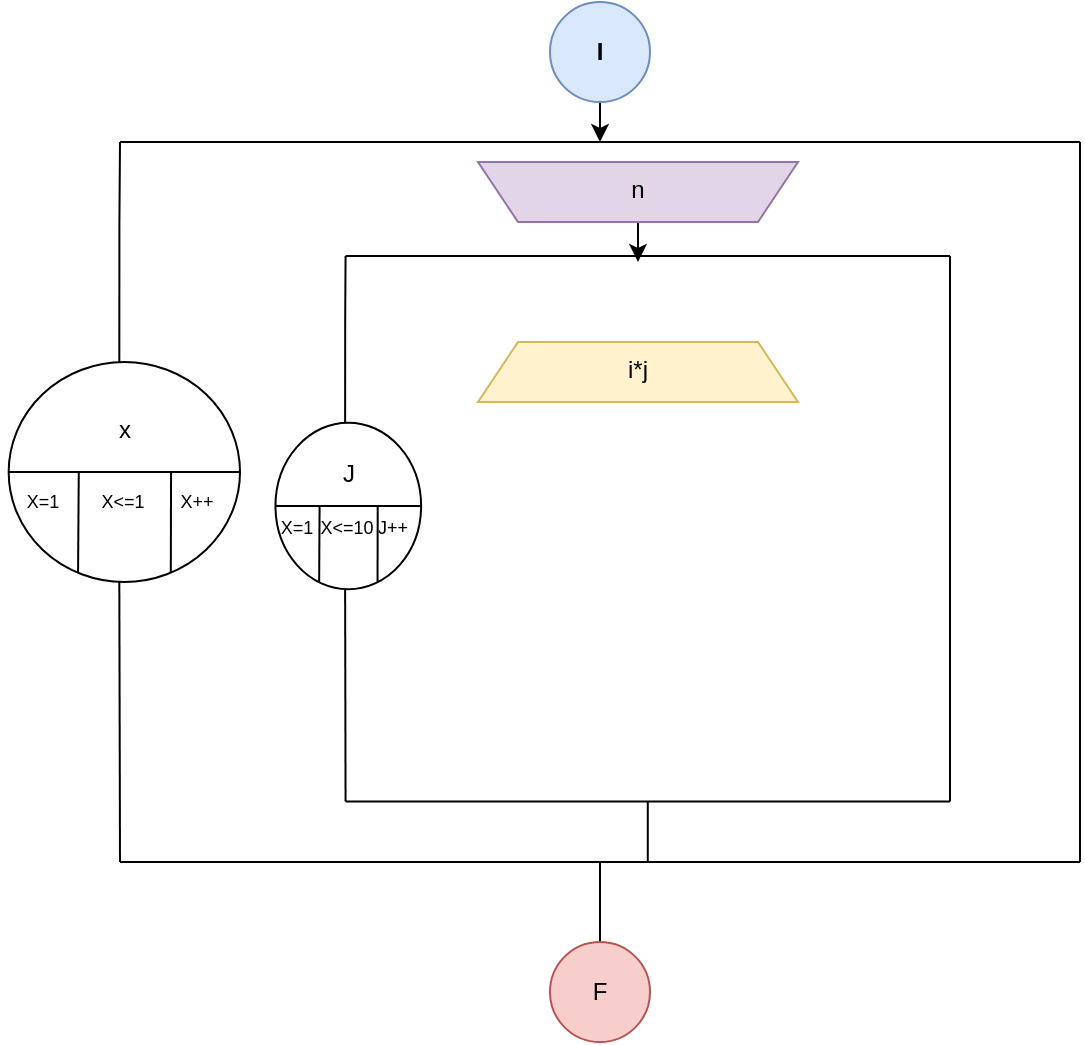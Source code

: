 <mxfile>
    <diagram id="DyWaHtlO8swVE40llYY6" name="Page-1">
        <mxGraphModel dx="606" dy="556" grid="1" gridSize="10" guides="1" tooltips="1" connect="1" arrows="1" fold="1" page="1" pageScale="1" pageWidth="827" pageHeight="583" math="0" shadow="0">
            <root>
                <mxCell id="0"/>
                <mxCell id="1" parent="0"/>
                <mxCell id="19" style="edgeStyle=none;html=1;exitX=0.5;exitY=1;exitDx=0;exitDy=0;" parent="1" source="2" edge="1">
                    <mxGeometry relative="1" as="geometry">
                        <mxPoint x="395" y="100" as="targetPoint"/>
                    </mxGeometry>
                </mxCell>
                <mxCell id="2" value="I" style="ellipse;whiteSpace=wrap;html=1;fontStyle=1;fillColor=#dae8fc;strokeColor=#6c8ebf;" parent="1" vertex="1">
                    <mxGeometry x="370" y="30" width="50" height="50" as="geometry"/>
                </mxCell>
                <mxCell id="3" value="" style="group;fontStyle=0;pointerEvents=0;align=center;verticalAlign=top;fontFamily=Helvetica;fontSize=12;fontColor=default;fillColor=none;gradientColor=none;dropTarget=0;" parent="1" vertex="1" connectable="0">
                    <mxGeometry x="95" y="100" width="540" height="400" as="geometry"/>
                </mxCell>
                <mxCell id="4" style="rounded=0;orthogonalLoop=1;jettySize=auto;html=1;verticalAlign=middle;endArrow=none;endFill=0;fontFamily=Helvetica;fontSize=12;fontColor=default;" parent="3" edge="1">
                    <mxGeometry relative="1" as="geometry">
                        <mxPoint x="60" y="360" as="targetPoint"/>
                        <mxPoint x="59.66" y="220" as="sourcePoint"/>
                    </mxGeometry>
                </mxCell>
                <mxCell id="5" style="edgeStyle=orthogonalEdgeStyle;rounded=0;orthogonalLoop=1;jettySize=auto;html=1;endArrow=none;endFill=0;fontFamily=Helvetica;fontSize=12;fontColor=default;" parent="3" edge="1">
                    <mxGeometry relative="1" as="geometry">
                        <mxPoint x="60" as="targetPoint"/>
                        <mxPoint x="59.66" y="110" as="sourcePoint"/>
                        <Array as="points">
                            <mxPoint x="59.66" y="41"/>
                            <mxPoint x="59.66" y="41"/>
                        </Array>
                    </mxGeometry>
                </mxCell>
                <mxCell id="6" value="" style="endArrow=none;html=1;rounded=0;fontFamily=Helvetica;fontSize=12;fontColor=default;" parent="3" edge="1">
                    <mxGeometry width="50" height="50" relative="1" as="geometry">
                        <mxPoint x="60" y="360" as="sourcePoint"/>
                        <mxPoint x="540" y="360" as="targetPoint"/>
                    </mxGeometry>
                </mxCell>
                <mxCell id="7" value="" style="endArrow=none;html=1;rounded=0;fontFamily=Helvetica;fontSize=12;fontColor=default;" parent="3" edge="1">
                    <mxGeometry width="50" height="50" relative="1" as="geometry">
                        <mxPoint x="60" as="sourcePoint"/>
                        <mxPoint x="540" as="targetPoint"/>
                    </mxGeometry>
                </mxCell>
                <mxCell id="8" value="" style="endArrow=none;html=1;rounded=0;fontFamily=Helvetica;fontSize=12;fontColor=default;" parent="3" edge="1">
                    <mxGeometry width="50" height="50" relative="1" as="geometry">
                        <mxPoint x="540" y="360" as="sourcePoint"/>
                        <mxPoint x="540" as="targetPoint"/>
                        <Array as="points">
                            <mxPoint x="540" y="180"/>
                        </Array>
                    </mxGeometry>
                </mxCell>
                <mxCell id="9" value="" style="group;fontSize=11;fontStyle=0;pointerEvents=0;align=center;verticalAlign=top;fontFamily=Helvetica;fontColor=default;fillColor=none;gradientColor=none;" parent="3" vertex="1" connectable="0">
                    <mxGeometry y="110" width="120" height="110" as="geometry"/>
                </mxCell>
                <mxCell id="10" value="" style="shape=lineEllipse;perimeter=ellipsePerimeter;whiteSpace=wrap;html=1;backgroundOutline=1;pointerEvents=0;align=center;verticalAlign=top;fontFamily=Helvetica;fontSize=12;fontColor=default;fillColor=none;gradientColor=none;" parent="9" vertex="1">
                    <mxGeometry x="4.337" width="115.663" height="110" as="geometry"/>
                </mxCell>
                <mxCell id="11" value="" style="endArrow=none;html=1;rounded=0;entryX=0.303;entryY=0.498;entryDx=0;entryDy=0;entryPerimeter=0;exitX=0.3;exitY=0.957;exitDx=0;exitDy=0;exitPerimeter=0;fontFamily=Helvetica;fontSize=12;fontColor=default;" parent="9" source="10" target="10" edge="1">
                    <mxGeometry width="50" height="50" relative="1" as="geometry">
                        <mxPoint x="4.337" y="137.5" as="sourcePoint"/>
                        <mxPoint x="76.627" y="68.75" as="targetPoint"/>
                    </mxGeometry>
                </mxCell>
                <mxCell id="12" value="" style="endArrow=none;html=1;rounded=0;entryX=0.702;entryY=0.495;entryDx=0;entryDy=0;entryPerimeter=0;exitX=0.701;exitY=0.955;exitDx=0;exitDy=0;exitPerimeter=0;fontFamily=Helvetica;fontSize=12;fontColor=default;" parent="9" source="10" target="10" edge="1">
                    <mxGeometry width="50" height="50" relative="1" as="geometry">
                        <mxPoint x="76.627" y="110" as="sourcePoint"/>
                        <mxPoint x="76.627" y="59.125" as="targetPoint"/>
                    </mxGeometry>
                </mxCell>
                <mxCell id="13" value="&lt;font style=&quot;font-size: 9px;&quot;&gt;X=1&lt;/font&gt;" style="text;html=1;align=center;verticalAlign=middle;whiteSpace=wrap;rounded=0;fontSize=12;fontFamily=Helvetica;fontColor=default;" parent="9" vertex="1">
                    <mxGeometry y="55" width="43.373" height="27.5" as="geometry"/>
                </mxCell>
                <mxCell id="14" value="&lt;font style=&quot;font-size: 9px; font-weight: normal;&quot;&gt;X&amp;lt;=1&lt;/font&gt;" style="text;html=1;align=center;verticalAlign=middle;whiteSpace=wrap;rounded=0;fontSize=12;fontStyle=1;fontFamily=Helvetica;fontColor=default;" parent="9" vertex="1">
                    <mxGeometry x="40.482" y="55" width="43.373" height="27.5" as="geometry"/>
                </mxCell>
                <mxCell id="15" value="&lt;font style=&quot;font-size: 9px; font-weight: normal;&quot;&gt;X++&lt;/font&gt;" style="text;html=1;align=center;verticalAlign=middle;whiteSpace=wrap;rounded=0;fontSize=12;fontStyle=1;fontFamily=Helvetica;fontColor=default;" parent="9" vertex="1">
                    <mxGeometry x="76.627" y="55" width="43.373" height="27.5" as="geometry"/>
                </mxCell>
                <mxCell id="16" value="x" style="text;html=1;align=center;verticalAlign=middle;whiteSpace=wrap;rounded=0;fontFamily=Helvetica;fontSize=12;fontColor=default;" parent="9" vertex="1">
                    <mxGeometry x="18.795" y="13.75" width="86.747" height="41.25" as="geometry"/>
                </mxCell>
                <mxCell id="17" value="" style="endArrow=none;html=1;rounded=0;fontFamily=Helvetica;fontSize=12;fontColor=default;endFill=0;" parent="3" edge="1">
                    <mxGeometry width="50" height="50" relative="1" as="geometry">
                        <mxPoint x="300" y="360" as="sourcePoint"/>
                        <mxPoint x="300" y="400" as="targetPoint"/>
                    </mxGeometry>
                </mxCell>
                <mxCell id="36" style="edgeStyle=none;html=1;exitX=0.5;exitY=1;exitDx=0;exitDy=0;" parent="1" source="20" edge="1">
                    <mxGeometry relative="1" as="geometry">
                        <mxPoint x="414" y="160" as="targetPoint"/>
                    </mxGeometry>
                </mxCell>
                <mxCell id="20" value="n" style="shape=trapezoid;perimeter=trapezoidPerimeter;whiteSpace=wrap;html=1;fixedSize=1;pointerEvents=0;align=center;verticalAlign=top;fontFamily=Helvetica;fontSize=12;fillColor=#e1d5e7;size=20;flipV=1;strokeColor=#9673a6;" parent="1" vertex="1">
                    <mxGeometry x="334" y="110" width="160" height="30" as="geometry"/>
                </mxCell>
                <mxCell id="21" value="" style="group;fontStyle=0;pointerEvents=0;align=center;verticalAlign=top;fontFamily=Helvetica;fontSize=12;fontColor=default;fillColor=none;gradientColor=none;dropTarget=0;" parent="1" vertex="1" connectable="0">
                    <mxGeometry x="230" y="157" width="340" height="303" as="geometry"/>
                </mxCell>
                <mxCell id="22" style="rounded=0;orthogonalLoop=1;jettySize=auto;html=1;verticalAlign=middle;endArrow=none;endFill=0;fontFamily=Helvetica;fontSize=12;fontColor=default;" parent="21" edge="1">
                    <mxGeometry relative="1" as="geometry">
                        <mxPoint x="37.778" y="272.7" as="targetPoint"/>
                        <mxPoint x="37.564" y="166.65" as="sourcePoint"/>
                    </mxGeometry>
                </mxCell>
                <mxCell id="23" style="edgeStyle=orthogonalEdgeStyle;rounded=0;orthogonalLoop=1;jettySize=auto;html=1;endArrow=none;endFill=0;fontFamily=Helvetica;fontSize=12;fontColor=default;" parent="21" edge="1">
                    <mxGeometry relative="1" as="geometry">
                        <mxPoint x="37.778" as="targetPoint"/>
                        <mxPoint x="37.564" y="83.325" as="sourcePoint"/>
                        <Array as="points">
                            <mxPoint x="37.564" y="31.057"/>
                            <mxPoint x="37.564" y="31.057"/>
                        </Array>
                    </mxGeometry>
                </mxCell>
                <mxCell id="24" value="" style="endArrow=none;html=1;rounded=0;fontFamily=Helvetica;fontSize=12;fontColor=default;" parent="21" edge="1">
                    <mxGeometry width="50" height="50" relative="1" as="geometry">
                        <mxPoint x="37.778" y="272.7" as="sourcePoint"/>
                        <mxPoint x="340" y="272.7" as="targetPoint"/>
                    </mxGeometry>
                </mxCell>
                <mxCell id="25" value="" style="endArrow=none;html=1;rounded=0;fontFamily=Helvetica;fontSize=12;fontColor=default;" parent="21" edge="1">
                    <mxGeometry width="50" height="50" relative="1" as="geometry">
                        <mxPoint x="37.778" as="sourcePoint"/>
                        <mxPoint x="340" as="targetPoint"/>
                    </mxGeometry>
                </mxCell>
                <mxCell id="26" value="" style="endArrow=none;html=1;rounded=0;fontFamily=Helvetica;fontSize=12;fontColor=default;" parent="21" edge="1">
                    <mxGeometry width="50" height="50" relative="1" as="geometry">
                        <mxPoint x="340" y="272.7" as="sourcePoint"/>
                        <mxPoint x="340" as="targetPoint"/>
                        <Array as="points">
                            <mxPoint x="340" y="136.35"/>
                        </Array>
                    </mxGeometry>
                </mxCell>
                <mxCell id="27" value="" style="group;fontSize=11;fontStyle=0;pointerEvents=0;align=center;verticalAlign=top;fontFamily=Helvetica;fontColor=default;fillColor=none;gradientColor=none;" parent="21" vertex="1" connectable="0">
                    <mxGeometry y="83.325" width="75.556" height="83.325" as="geometry"/>
                </mxCell>
                <mxCell id="28" value="" style="shape=lineEllipse;perimeter=ellipsePerimeter;whiteSpace=wrap;html=1;backgroundOutline=1;pointerEvents=0;align=center;verticalAlign=top;fontFamily=Helvetica;fontSize=12;fontColor=default;fillColor=none;gradientColor=none;" parent="27" vertex="1">
                    <mxGeometry x="2.731" width="72.825" height="83.325" as="geometry"/>
                </mxCell>
                <mxCell id="29" value="" style="endArrow=none;html=1;rounded=0;entryX=0.303;entryY=0.498;entryDx=0;entryDy=0;entryPerimeter=0;exitX=0.3;exitY=0.957;exitDx=0;exitDy=0;exitPerimeter=0;fontFamily=Helvetica;fontSize=12;fontColor=default;" parent="27" source="28" target="28" edge="1">
                    <mxGeometry width="50" height="50" relative="1" as="geometry">
                        <mxPoint x="2.731" y="104.156" as="sourcePoint"/>
                        <mxPoint x="48.246" y="52.078" as="targetPoint"/>
                    </mxGeometry>
                </mxCell>
                <mxCell id="30" value="" style="endArrow=none;html=1;rounded=0;entryX=0.702;entryY=0.495;entryDx=0;entryDy=0;entryPerimeter=0;exitX=0.701;exitY=0.955;exitDx=0;exitDy=0;exitPerimeter=0;fontFamily=Helvetica;fontSize=12;fontColor=default;" parent="27" source="28" target="28" edge="1">
                    <mxGeometry width="50" height="50" relative="1" as="geometry">
                        <mxPoint x="48.246" y="83.325" as="sourcePoint"/>
                        <mxPoint x="48.246" y="44.787" as="targetPoint"/>
                    </mxGeometry>
                </mxCell>
                <mxCell id="31" value="&lt;font style=&quot;font-size: 9px;&quot;&gt;X=1&lt;/font&gt;" style="text;html=1;align=center;verticalAlign=middle;whiteSpace=wrap;rounded=0;fontSize=12;fontFamily=Helvetica;fontColor=default;" parent="27" vertex="1">
                    <mxGeometry y="41.663" width="27.309" height="20.831" as="geometry"/>
                </mxCell>
                <mxCell id="32" value="&lt;font style=&quot;font-size: 9px; font-weight: normal;&quot;&gt;X&amp;lt;=10&lt;/font&gt;" style="text;html=1;align=center;verticalAlign=middle;whiteSpace=wrap;rounded=0;fontSize=12;fontStyle=1;fontFamily=Helvetica;fontColor=default;" parent="27" vertex="1">
                    <mxGeometry x="25.489" y="41.663" width="27.309" height="20.831" as="geometry"/>
                </mxCell>
                <mxCell id="33" value="&lt;font style=&quot;font-size: 9px; font-weight: normal;&quot;&gt;J++&lt;/font&gt;" style="text;html=1;align=center;verticalAlign=middle;whiteSpace=wrap;rounded=0;fontSize=12;fontStyle=1;fontFamily=Helvetica;fontColor=default;" parent="27" vertex="1">
                    <mxGeometry x="48.246" y="41.663" width="27.309" height="20.831" as="geometry"/>
                </mxCell>
                <mxCell id="34" value="J" style="text;html=1;align=center;verticalAlign=middle;whiteSpace=wrap;rounded=0;fontFamily=Helvetica;fontSize=12;fontColor=default;" parent="27" vertex="1">
                    <mxGeometry x="11.834" y="10.416" width="54.618" height="31.247" as="geometry"/>
                </mxCell>
                <mxCell id="35" value="" style="endArrow=none;html=1;rounded=0;fontFamily=Helvetica;fontSize=12;fontColor=default;endFill=0;" parent="21" edge="1">
                    <mxGeometry width="50" height="50" relative="1" as="geometry">
                        <mxPoint x="188.889" y="272.7" as="sourcePoint"/>
                        <mxPoint x="188.889" y="303" as="targetPoint"/>
                    </mxGeometry>
                </mxCell>
                <mxCell id="37" value="i*j" style="shape=trapezoid;perimeter=trapezoidPerimeter;whiteSpace=wrap;html=1;fixedSize=1;pointerEvents=0;align=center;verticalAlign=top;fontFamily=Helvetica;fontSize=12;fillColor=#fff2cc;size=20;strokeColor=#d6b656;" parent="1" vertex="1">
                    <mxGeometry x="334" y="200" width="160" height="30" as="geometry"/>
                </mxCell>
                <mxCell id="38" value="F" style="ellipse;whiteSpace=wrap;html=1;fillColor=#f8cecc;strokeColor=#b85450;" parent="1" vertex="1">
                    <mxGeometry x="370" y="500" width="50" height="50" as="geometry"/>
                </mxCell>
            </root>
        </mxGraphModel>
    </diagram>
</mxfile>